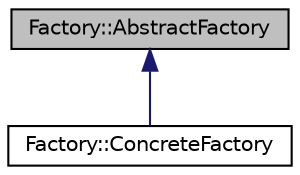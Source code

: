 digraph "Factory::AbstractFactory"
    {
    // LATEX_PDF_SIZE
  bgcolor = "transparent";
edge [fontname = "Helvetica",fontsize = "10",labelfontname = "Helvetica",labelfontsize = "10"];
node [fontname = "Helvetica",fontsize = "10",shape = record];
Node1 [label = "Factory::AbstractFactory",height = 0.2,width = 0.4,color = "black", fillcolor = "grey75", style = "filled", fontcolor = "black",tooltip = "Class for Abstract Factory, used by World to create new entities without knowing anything SFML-relate..."];
Node1 -> Node2 [dir = "back",color = "midnightblue",fontsize = "10",style = "solid",fontname = "Helvetica"];
Node2 [label = "Factory::ConcreteFactory",height = 0.2,width = 0.4,color = "black",URL = "$class_factory_1_1_concrete_factory.html",tooltip = "Class for Concrete Factory, implements AbstractFactory's methods."];
}
